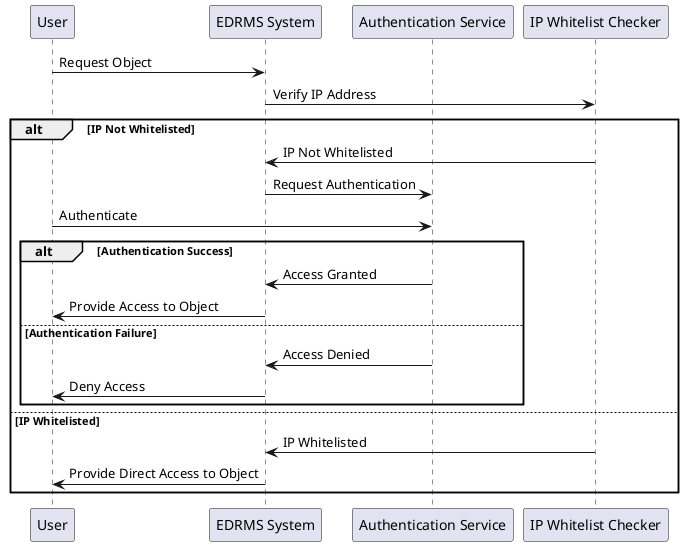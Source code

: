 @startuml
participant User
participant "EDRMS System" as EDRMS
participant "Authentication Service" as Auth
participant "IP Whitelist Checker" as IPCheck

User -> EDRMS : Request Object
EDRMS -> IPCheck : Verify IP Address
alt IP Not Whitelisted
    IPCheck -> EDRMS : IP Not Whitelisted
    EDRMS -> Auth : Request Authentication
    User -> Auth : Authenticate
    alt Authentication Success
        Auth -> EDRMS : Access Granted
        EDRMS -> User : Provide Access to Object
    else Authentication Failure
        Auth -> EDRMS : Access Denied
        EDRMS -> User : Deny Access
    end
else IP Whitelisted
    IPCheck -> EDRMS : IP Whitelisted
    EDRMS -> User : Provide Direct Access to Object
end
@enduml
